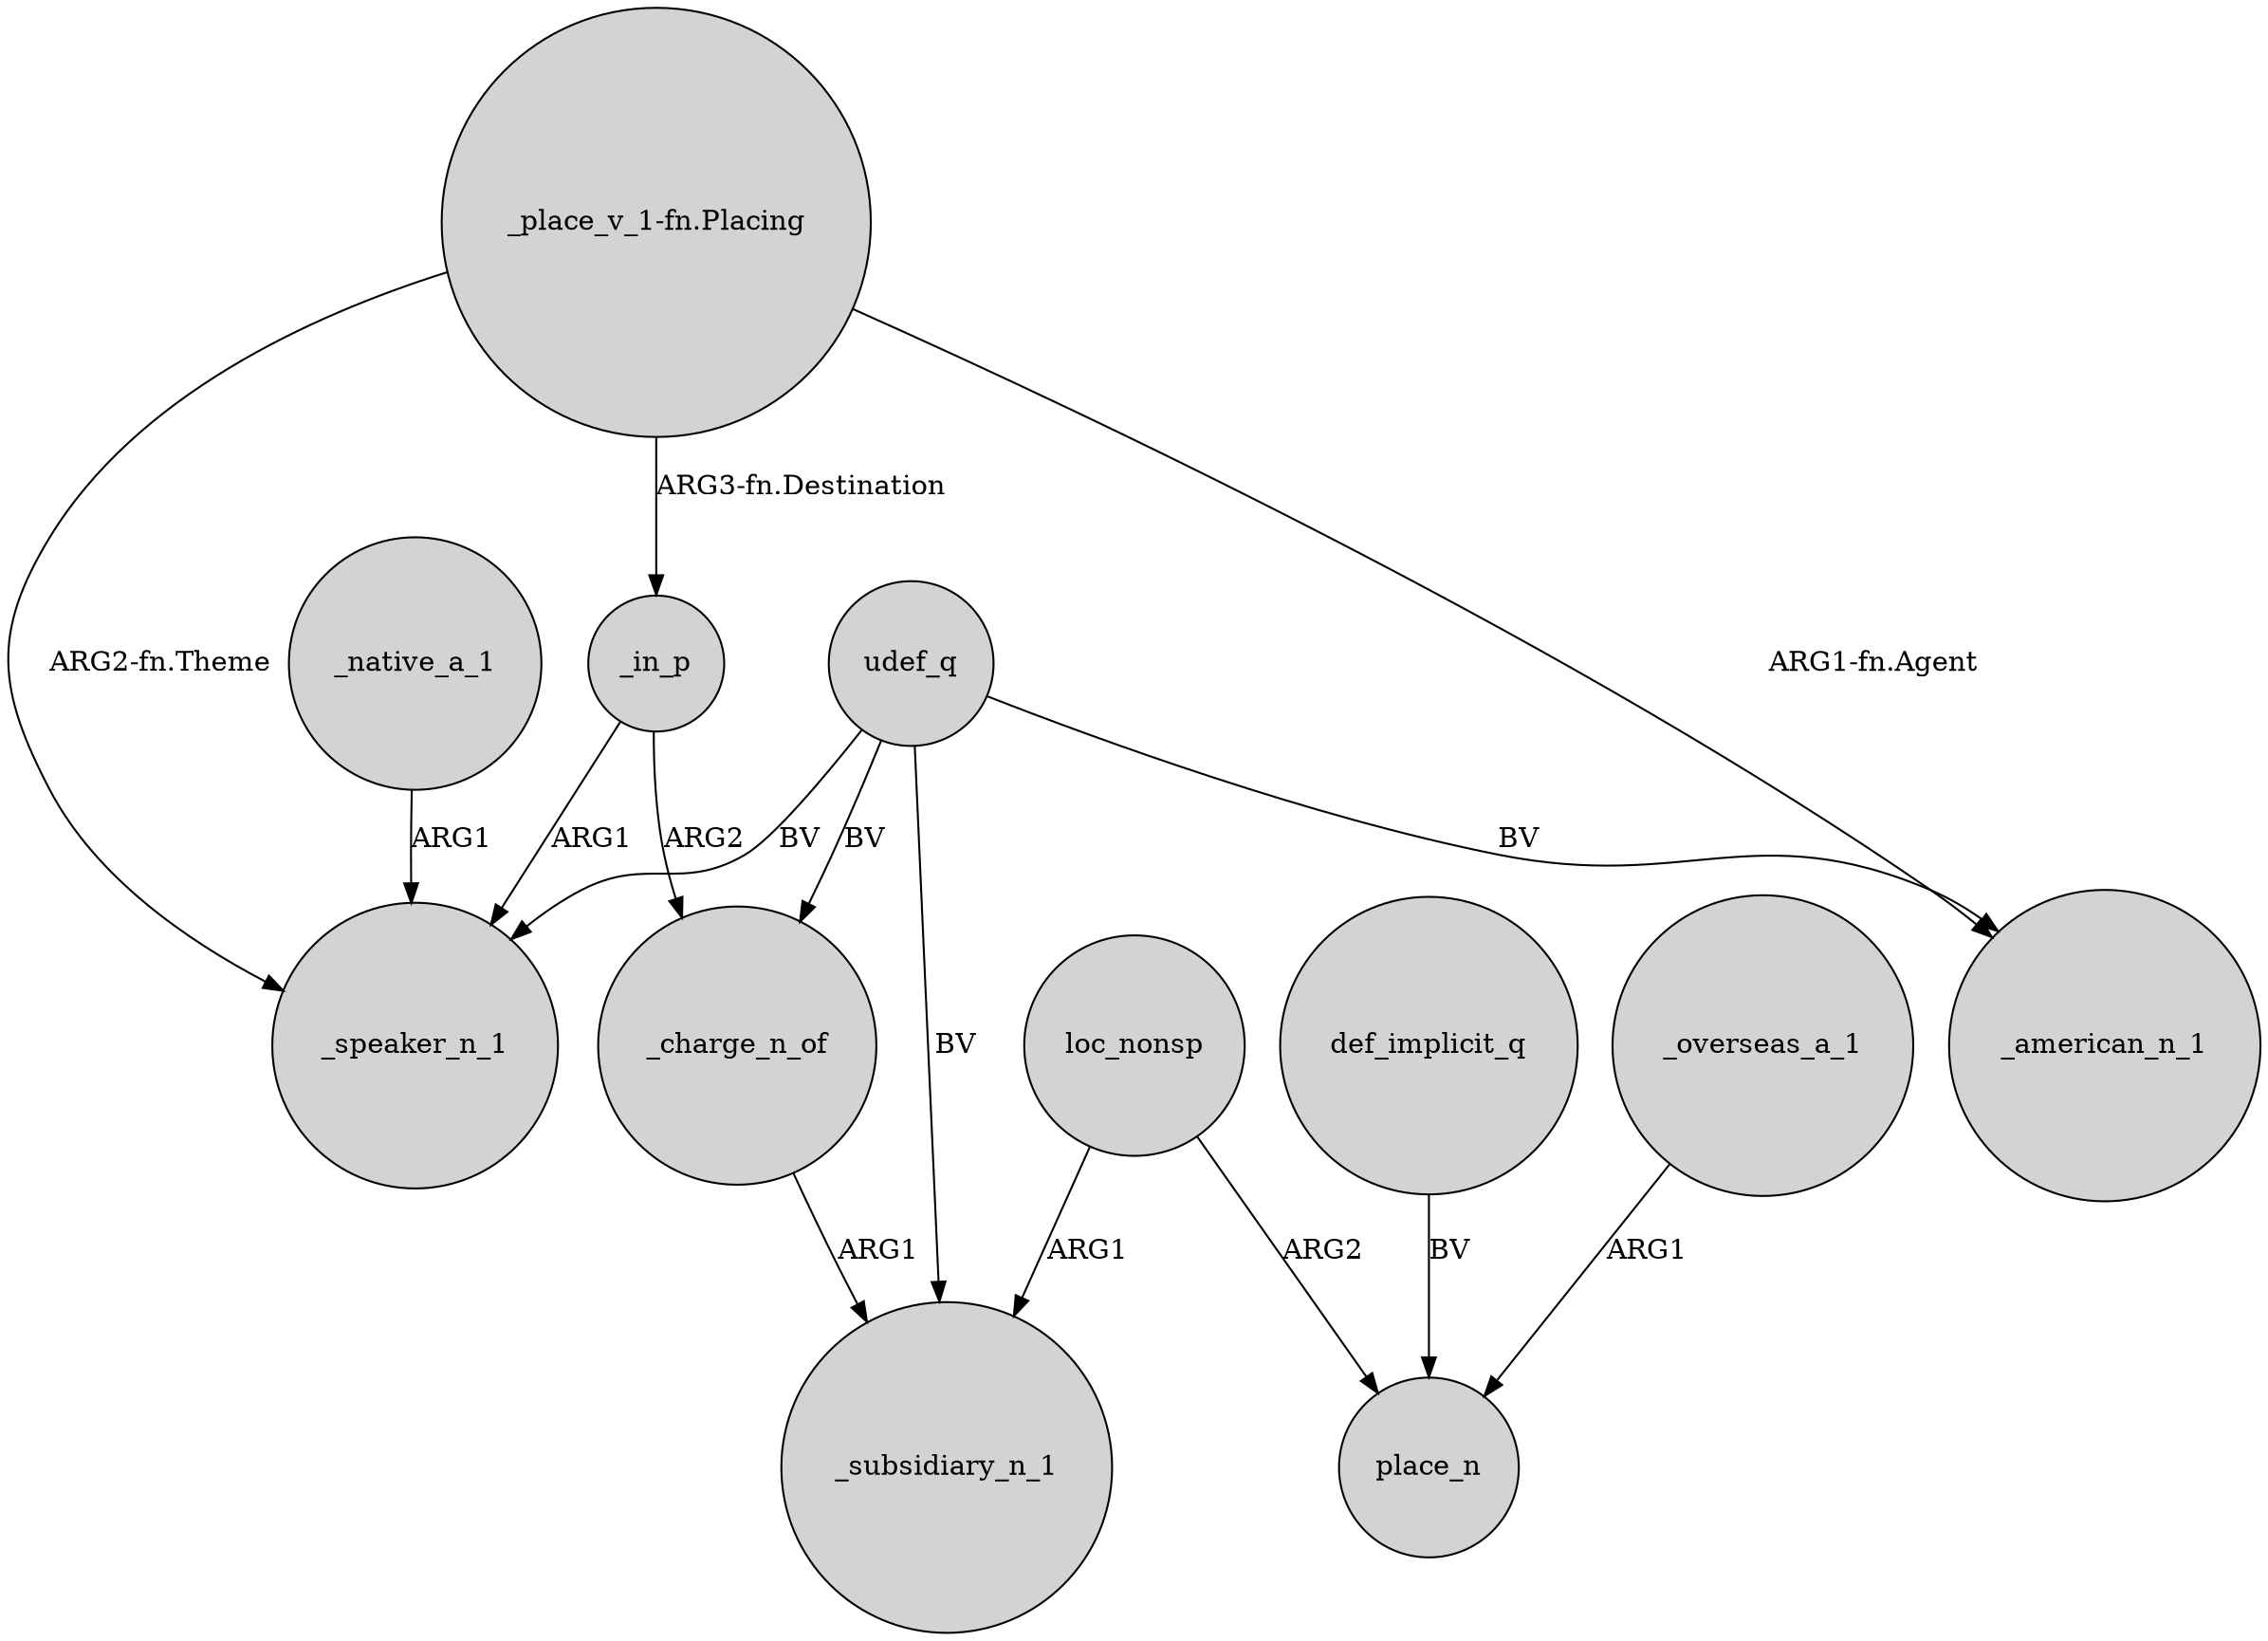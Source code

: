digraph {
	node [shape=circle style=filled]
	"_place_v_1-fn.Placing" -> _in_p [label="ARG3-fn.Destination"]
	loc_nonsp -> place_n [label=ARG2]
	_native_a_1 -> _speaker_n_1 [label=ARG1]
	def_implicit_q -> place_n [label=BV]
	_in_p -> _charge_n_of [label=ARG2]
	_in_p -> _speaker_n_1 [label=ARG1]
	_overseas_a_1 -> place_n [label=ARG1]
	_charge_n_of -> _subsidiary_n_1 [label=ARG1]
	udef_q -> _charge_n_of [label=BV]
	"_place_v_1-fn.Placing" -> _speaker_n_1 [label="ARG2-fn.Theme"]
	udef_q -> _subsidiary_n_1 [label=BV]
	"_place_v_1-fn.Placing" -> _american_n_1 [label="ARG1-fn.Agent"]
	loc_nonsp -> _subsidiary_n_1 [label=ARG1]
	udef_q -> _american_n_1 [label=BV]
	udef_q -> _speaker_n_1 [label=BV]
}
